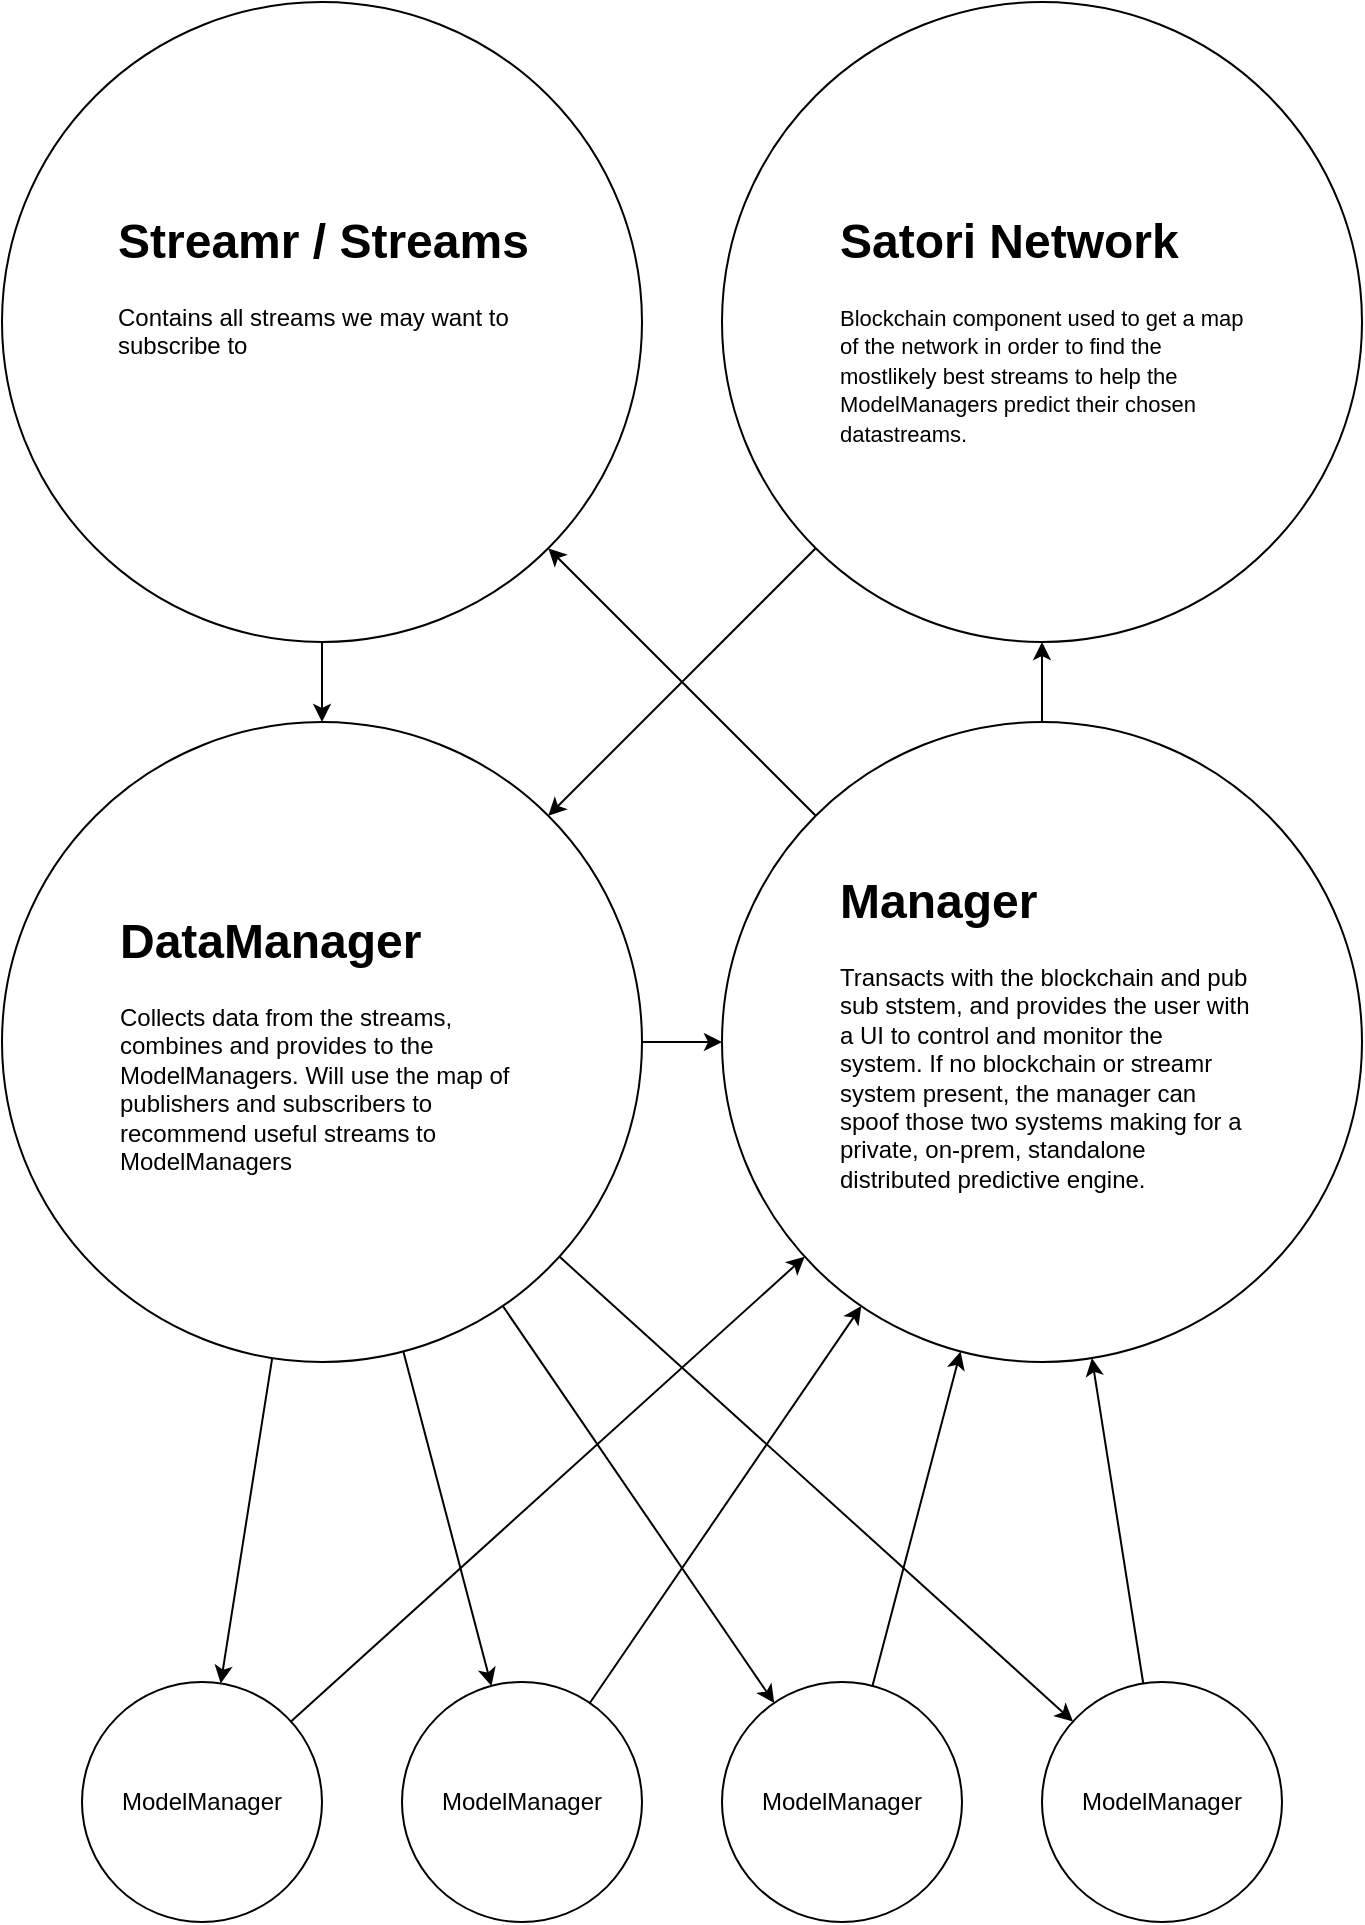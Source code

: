 <mxfile>
    <diagram id="2TrtU179_aahop9Hr8SO" name="Page-1">
        <mxGraphModel dx="1486" dy="472" grid="1" gridSize="10" guides="1" tooltips="1" connect="1" arrows="1" fold="1" page="1" pageScale="1" pageWidth="850" pageHeight="1100" math="0" shadow="0">
            <root>
                <mxCell id="0"/>
                <mxCell id="1" parent="0"/>
                <mxCell id="9" style="edgeStyle=none;html=1;" parent="1" source="2" target="5" edge="1">
                    <mxGeometry relative="1" as="geometry"/>
                </mxCell>
                <mxCell id="10" style="edgeStyle=none;html=1;" parent="1" source="2" target="3" edge="1">
                    <mxGeometry relative="1" as="geometry"/>
                </mxCell>
                <mxCell id="11" style="edgeStyle=none;html=1;" parent="1" source="2" target="6" edge="1">
                    <mxGeometry relative="1" as="geometry"/>
                </mxCell>
                <mxCell id="12" style="edgeStyle=none;html=1;" parent="1" source="2" target="7" edge="1">
                    <mxGeometry relative="1" as="geometry"/>
                </mxCell>
                <mxCell id="22" style="edgeStyle=none;html=1;entryX=0;entryY=0.5;entryDx=0;entryDy=0;" parent="1" source="2" target="21" edge="1">
                    <mxGeometry relative="1" as="geometry"/>
                </mxCell>
                <mxCell id="2" value="" style="ellipse;whiteSpace=wrap;html=1;aspect=fixed;" parent="1" vertex="1">
                    <mxGeometry x="80" y="440" width="320" height="320" as="geometry"/>
                </mxCell>
                <mxCell id="23" style="edgeStyle=none;html=1;" parent="1" source="3" target="21" edge="1">
                    <mxGeometry relative="1" as="geometry"/>
                </mxCell>
                <mxCell id="3" value="ModelManager" style="ellipse;whiteSpace=wrap;html=1;aspect=fixed;" parent="1" vertex="1">
                    <mxGeometry x="120" y="920" width="120" height="120" as="geometry"/>
                </mxCell>
                <mxCell id="24" style="edgeStyle=none;html=1;" parent="1" source="5" target="21" edge="1">
                    <mxGeometry relative="1" as="geometry"/>
                </mxCell>
                <mxCell id="5" value="ModelManager" style="ellipse;whiteSpace=wrap;html=1;aspect=fixed;" parent="1" vertex="1">
                    <mxGeometry x="280" y="920" width="120" height="120" as="geometry"/>
                </mxCell>
                <mxCell id="25" style="edgeStyle=none;html=1;" parent="1" source="6" target="21" edge="1">
                    <mxGeometry relative="1" as="geometry"/>
                </mxCell>
                <mxCell id="6" value="ModelManager" style="ellipse;whiteSpace=wrap;html=1;aspect=fixed;" parent="1" vertex="1">
                    <mxGeometry x="440" y="920" width="120" height="120" as="geometry"/>
                </mxCell>
                <mxCell id="26" style="edgeStyle=none;html=1;" parent="1" source="7" target="21" edge="1">
                    <mxGeometry relative="1" as="geometry"/>
                </mxCell>
                <mxCell id="7" value="ModelManager" style="ellipse;whiteSpace=wrap;html=1;aspect=fixed;" parent="1" vertex="1">
                    <mxGeometry x="600" y="920" width="120" height="120" as="geometry"/>
                </mxCell>
                <mxCell id="16" style="edgeStyle=none;html=1;" parent="1" source="13" target="2" edge="1">
                    <mxGeometry relative="1" as="geometry"/>
                </mxCell>
                <mxCell id="13" value="" style="ellipse;whiteSpace=wrap;html=1;aspect=fixed;" parent="1" vertex="1">
                    <mxGeometry x="80" y="80" width="320" height="320" as="geometry"/>
                </mxCell>
                <mxCell id="15" value="" style="edgeStyle=none;html=1;align=center;" parent="1" source="14" target="2" edge="1">
                    <mxGeometry x="-0.792" y="110" relative="1" as="geometry">
                        <mxPoint as="offset"/>
                    </mxGeometry>
                </mxCell>
                <mxCell id="14" value="" style="ellipse;whiteSpace=wrap;html=1;aspect=fixed;shadow=0;" parent="1" vertex="1">
                    <mxGeometry x="440" y="80" width="320" height="320" as="geometry"/>
                </mxCell>
                <mxCell id="19" value="&lt;h1&gt;Satori Network&lt;/h1&gt;&lt;p&gt;&lt;span style=&quot;font-size: 11px ; text-align: center&quot;&gt;Blockchain component used to get a map of the network&amp;nbsp;&lt;/span&gt;&lt;span style=&quot;font-size: 11px ; text-align: center&quot;&gt;in order to find the mostlikely&amp;nbsp;&lt;/span&gt;&lt;span style=&quot;font-size: 11px ; text-align: center&quot;&gt;best streams to help the&lt;/span&gt;&lt;br style=&quot;font-size: 11px ; text-align: center&quot;&gt;&lt;span style=&quot;font-size: 11px ; text-align: center&quot;&gt;ModelManagers predict their&amp;nbsp;&lt;/span&gt;&lt;span style=&quot;font-size: 11px ; text-align: center&quot;&gt;chosen datastreams.&lt;/span&gt;&lt;br&gt;&lt;/p&gt;" style="text;html=1;strokeColor=none;fillColor=none;spacing=5;spacingTop=-20;whiteSpace=wrap;overflow=hidden;rounded=0;shadow=0;" parent="1" vertex="1">
                    <mxGeometry x="493.75" y="180" width="212.5" height="120" as="geometry"/>
                </mxCell>
                <mxCell id="20" value="&lt;h1&gt;Streamr / Streams&lt;/h1&gt;&lt;div&gt;Contains all streams we may want to subscribe to&lt;/div&gt;" style="text;html=1;strokeColor=none;fillColor=none;spacing=5;spacingTop=-20;whiteSpace=wrap;overflow=hidden;rounded=0;shadow=0;" parent="1" vertex="1">
                    <mxGeometry x="132.5" y="180" width="215" height="120" as="geometry"/>
                </mxCell>
                <mxCell id="27" style="edgeStyle=none;html=1;" parent="1" source="21" target="14" edge="1">
                    <mxGeometry relative="1" as="geometry"/>
                </mxCell>
                <mxCell id="28" style="edgeStyle=none;html=1;" parent="1" source="21" target="13" edge="1">
                    <mxGeometry relative="1" as="geometry"/>
                </mxCell>
                <mxCell id="21" value="" style="ellipse;whiteSpace=wrap;html=1;aspect=fixed;" parent="1" vertex="1">
                    <mxGeometry x="440" y="440" width="320" height="320" as="geometry"/>
                </mxCell>
                <mxCell id="29" value="&lt;h1&gt;Manager&lt;/h1&gt;&lt;div&gt;Transacts with the blockchain and pub sub ststem, and provides the user with a UI to control and monitor the system. If no blockchain or streamr system present, the manager can spoof those two systems making for a private, on-prem, standalone distributed predictive engine.&lt;/div&gt;" style="text;html=1;strokeColor=none;fillColor=none;spacing=5;spacingTop=-20;whiteSpace=wrap;overflow=hidden;rounded=0;shadow=0;" parent="1" vertex="1">
                    <mxGeometry x="493.75" y="510" width="212.5" height="180" as="geometry"/>
                </mxCell>
                <mxCell id="30" value="&lt;h1&gt;DataManager&lt;/h1&gt;&lt;div&gt;Collects data from the streams, combines and provides to the ModelManagers. Will use the map of publishers and subscribers to recommend useful streams to ModelManagers&lt;/div&gt;" style="text;html=1;strokeColor=none;fillColor=none;spacing=5;spacingTop=-20;whiteSpace=wrap;overflow=hidden;rounded=0;shadow=0;" parent="1" vertex="1">
                    <mxGeometry x="133.75" y="530" width="212.5" height="140" as="geometry"/>
                </mxCell>
            </root>
        </mxGraphModel>
    </diagram>
</mxfile>